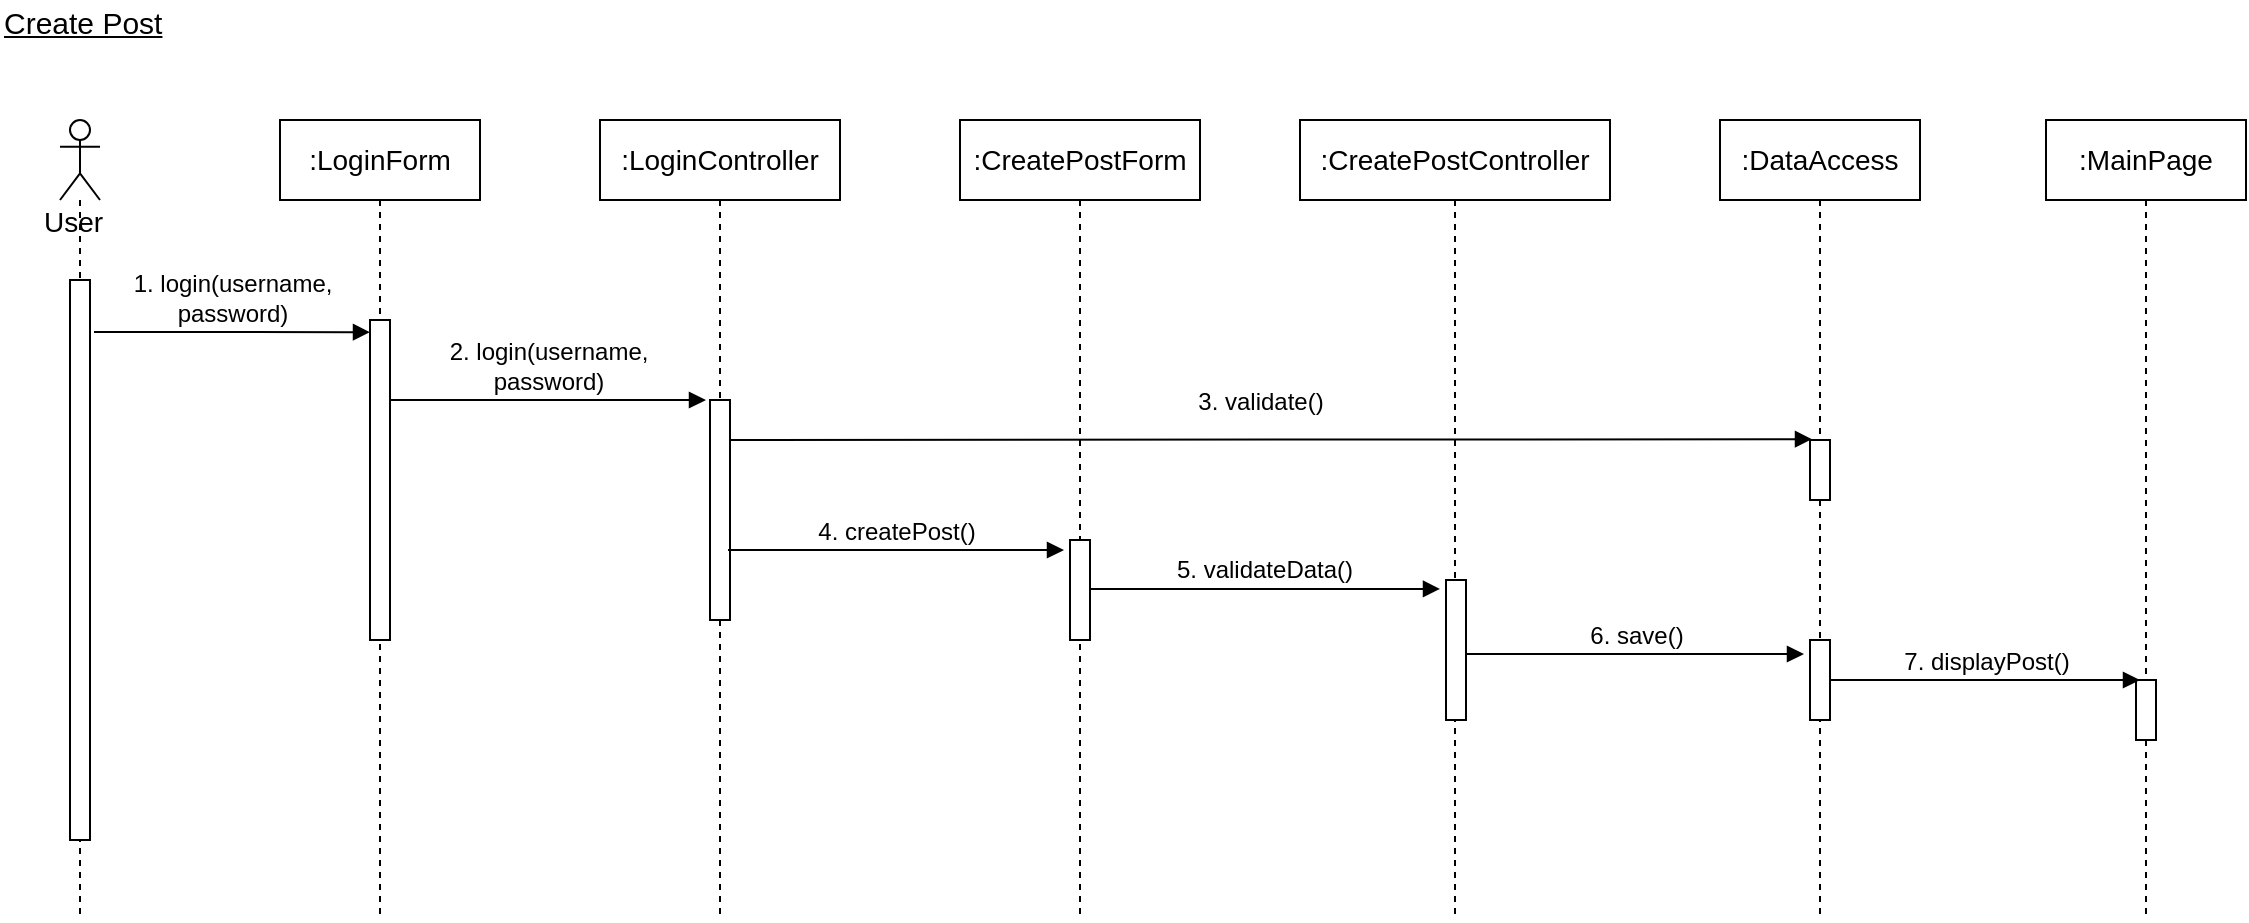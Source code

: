 <mxfile version="11.0.7" type="device"><diagram id="Og8amFv9EXyMhPTDee4O" name="Page-1"><mxGraphModel dx="868" dy="435" grid="1" gridSize="10" guides="1" tooltips="1" connect="1" arrows="1" fold="1" page="1" pageScale="1" pageWidth="850" pageHeight="1100" math="0" shadow="0"><root><mxCell id="0"/><mxCell id="1" parent="0"/><mxCell id="LG4KKo5_eYLAaKL0P1KD-1" value="&lt;font size=&quot;1&quot;&gt;&lt;u style=&quot;font-size: 15px&quot;&gt;Create Post&lt;/u&gt;&lt;/font&gt;" style="text;html=1;resizable=0;points=[];autosize=1;align=left;verticalAlign=top;spacingTop=-4;" vertex="1" parent="1"><mxGeometry x="40" y="20" width="90" height="20" as="geometry"/></mxCell><mxCell id="LG4KKo5_eYLAaKL0P1KD-2" value="" style="shape=umlLifeline;participant=umlActor;perimeter=lifelinePerimeter;whiteSpace=wrap;html=1;container=1;collapsible=0;recursiveResize=0;verticalAlign=top;spacingTop=36;labelBackgroundColor=#ffffff;outlineConnect=0;" vertex="1" parent="1"><mxGeometry x="70" y="80" width="20" height="400" as="geometry"/></mxCell><mxCell id="LG4KKo5_eYLAaKL0P1KD-11" value="" style="html=1;points=[];perimeter=orthogonalPerimeter;" vertex="1" parent="LG4KKo5_eYLAaKL0P1KD-2"><mxGeometry x="5" y="80" width="10" height="280" as="geometry"/></mxCell><mxCell id="LG4KKo5_eYLAaKL0P1KD-3" value="&lt;font style=&quot;font-size: 14px&quot;&gt;:LoginForm&lt;/font&gt;" style="shape=umlLifeline;perimeter=lifelinePerimeter;whiteSpace=wrap;html=1;container=1;collapsible=0;recursiveResize=0;outlineConnect=0;" vertex="1" parent="1"><mxGeometry x="180" y="80" width="100" height="400" as="geometry"/></mxCell><mxCell id="LG4KKo5_eYLAaKL0P1KD-12" value="" style="html=1;points=[];perimeter=orthogonalPerimeter;" vertex="1" parent="LG4KKo5_eYLAaKL0P1KD-3"><mxGeometry x="45" y="100" width="10" height="160" as="geometry"/></mxCell><mxCell id="LG4KKo5_eYLAaKL0P1KD-4" value="&lt;font style=&quot;font-size: 14px&quot;&gt;:LoginController&lt;/font&gt;" style="shape=umlLifeline;perimeter=lifelinePerimeter;whiteSpace=wrap;html=1;container=1;collapsible=0;recursiveResize=0;outlineConnect=0;" vertex="1" parent="1"><mxGeometry x="340" y="80" width="120" height="400" as="geometry"/></mxCell><mxCell id="LG4KKo5_eYLAaKL0P1KD-13" value="" style="html=1;points=[];perimeter=orthogonalPerimeter;" vertex="1" parent="LG4KKo5_eYLAaKL0P1KD-4"><mxGeometry x="55" y="140" width="10" height="110" as="geometry"/></mxCell><mxCell id="LG4KKo5_eYLAaKL0P1KD-5" value="&lt;font style=&quot;font-size: 14px&quot;&gt;:CreatePostForm&lt;/font&gt;" style="shape=umlLifeline;perimeter=lifelinePerimeter;whiteSpace=wrap;html=1;container=1;collapsible=0;recursiveResize=0;outlineConnect=0;" vertex="1" parent="1"><mxGeometry x="520" y="80" width="120" height="400" as="geometry"/></mxCell><mxCell id="LG4KKo5_eYLAaKL0P1KD-14" value="" style="html=1;points=[];perimeter=orthogonalPerimeter;" vertex="1" parent="LG4KKo5_eYLAaKL0P1KD-5"><mxGeometry x="55" y="210" width="10" height="50" as="geometry"/></mxCell><mxCell id="LG4KKo5_eYLAaKL0P1KD-6" value="&lt;font style=&quot;font-size: 14px&quot;&gt;:CreatePostController&lt;/font&gt;" style="shape=umlLifeline;perimeter=lifelinePerimeter;whiteSpace=wrap;html=1;container=1;collapsible=0;recursiveResize=0;outlineConnect=0;" vertex="1" parent="1"><mxGeometry x="690" y="80" width="155" height="400" as="geometry"/></mxCell><mxCell id="LG4KKo5_eYLAaKL0P1KD-15" value="" style="html=1;points=[];perimeter=orthogonalPerimeter;" vertex="1" parent="LG4KKo5_eYLAaKL0P1KD-6"><mxGeometry x="73" y="230" width="10" height="70" as="geometry"/></mxCell><mxCell id="LG4KKo5_eYLAaKL0P1KD-7" value="&lt;font style=&quot;font-size: 14px&quot;&gt;:DataAccess&lt;/font&gt;" style="shape=umlLifeline;perimeter=lifelinePerimeter;whiteSpace=wrap;html=1;container=1;collapsible=0;recursiveResize=0;outlineConnect=0;" vertex="1" parent="1"><mxGeometry x="900" y="80" width="100" height="400" as="geometry"/></mxCell><mxCell id="LG4KKo5_eYLAaKL0P1KD-16" value="" style="html=1;points=[];perimeter=orthogonalPerimeter;" vertex="1" parent="LG4KKo5_eYLAaKL0P1KD-7"><mxGeometry x="45" y="160" width="10" height="30" as="geometry"/></mxCell><mxCell id="LG4KKo5_eYLAaKL0P1KD-26" value="" style="html=1;points=[];perimeter=orthogonalPerimeter;" vertex="1" parent="LG4KKo5_eYLAaKL0P1KD-7"><mxGeometry x="45" y="260" width="10" height="40" as="geometry"/></mxCell><mxCell id="LG4KKo5_eYLAaKL0P1KD-8" value="&lt;font style=&quot;font-size: 14px&quot;&gt;:MainPage&lt;/font&gt;" style="shape=umlLifeline;perimeter=lifelinePerimeter;whiteSpace=wrap;html=1;container=1;collapsible=0;recursiveResize=0;outlineConnect=0;" vertex="1" parent="1"><mxGeometry x="1063" y="80" width="100" height="400" as="geometry"/></mxCell><mxCell id="LG4KKo5_eYLAaKL0P1KD-17" value="" style="html=1;points=[];perimeter=orthogonalPerimeter;" vertex="1" parent="LG4KKo5_eYLAaKL0P1KD-8"><mxGeometry x="45" y="280" width="10" height="30" as="geometry"/></mxCell><mxCell id="LG4KKo5_eYLAaKL0P1KD-9" value="&lt;font style=&quot;font-size: 14px&quot;&gt;User&lt;/font&gt;" style="text;html=1;resizable=0;points=[];autosize=1;align=left;verticalAlign=top;spacingTop=-4;" vertex="1" parent="1"><mxGeometry x="60" y="120" width="50" height="20" as="geometry"/></mxCell><mxCell id="LG4KKo5_eYLAaKL0P1KD-18" value="&lt;font style=&quot;font-size: 12px&quot;&gt;1. login(username,&lt;br&gt;password)&lt;/font&gt;" style="html=1;verticalAlign=bottom;endArrow=block;entryX=0;entryY=0.063;entryDx=0;entryDy=0;entryPerimeter=0;" edge="1" parent="1"><mxGeometry width="80" relative="1" as="geometry"><mxPoint x="87" y="186" as="sourcePoint"/><mxPoint x="225" y="186.08" as="targetPoint"/></mxGeometry></mxCell><mxCell id="LG4KKo5_eYLAaKL0P1KD-20" value="&lt;font style=&quot;font-size: 12px&quot;&gt;2. login(username,&lt;br&gt;password)&lt;/font&gt;" style="html=1;verticalAlign=bottom;endArrow=block;exitX=1;exitY=0.25;exitDx=0;exitDy=0;exitPerimeter=0;" edge="1" parent="1" source="LG4KKo5_eYLAaKL0P1KD-12"><mxGeometry width="80" relative="1" as="geometry"><mxPoint x="235" y="210" as="sourcePoint"/><mxPoint x="393" y="220" as="targetPoint"/></mxGeometry></mxCell><mxCell id="LG4KKo5_eYLAaKL0P1KD-21" value="&lt;font style=&quot;font-size: 12px&quot;&gt;3. validate()&lt;/font&gt;" style="html=1;verticalAlign=bottom;endArrow=block;entryX=0.1;entryY=-0.014;entryDx=0;entryDy=0;entryPerimeter=0;" edge="1" parent="1" target="LG4KKo5_eYLAaKL0P1KD-16"><mxGeometry x="-0.02" y="10" width="80" relative="1" as="geometry"><mxPoint x="405" y="240" as="sourcePoint"/><mxPoint x="930" y="240" as="targetPoint"/><mxPoint as="offset"/></mxGeometry></mxCell><mxCell id="LG4KKo5_eYLAaKL0P1KD-22" value="&lt;font style=&quot;font-size: 12px&quot;&gt;4. createPost()&lt;/font&gt;" style="html=1;verticalAlign=bottom;endArrow=block;" edge="1" parent="1"><mxGeometry width="80" relative="1" as="geometry"><mxPoint x="404" y="295" as="sourcePoint"/><mxPoint x="572" y="295" as="targetPoint"/></mxGeometry></mxCell><mxCell id="LG4KKo5_eYLAaKL0P1KD-25" value="&lt;font style=&quot;font-size: 12px&quot;&gt;5. validateData()&lt;/font&gt;" style="html=1;verticalAlign=bottom;endArrow=block;entryX=-0.3;entryY=0.064;entryDx=0;entryDy=0;entryPerimeter=0;" edge="1" parent="1" target="LG4KKo5_eYLAaKL0P1KD-15"><mxGeometry width="80" relative="1" as="geometry"><mxPoint x="585" y="314.5" as="sourcePoint"/><mxPoint x="665" y="314.5" as="targetPoint"/></mxGeometry></mxCell><mxCell id="LG4KKo5_eYLAaKL0P1KD-27" value="&lt;font style=&quot;font-size: 12px&quot;&gt;6. save()&lt;/font&gt;" style="html=1;verticalAlign=bottom;endArrow=block;entryX=-0.3;entryY=0.175;entryDx=0;entryDy=0;entryPerimeter=0;" edge="1" parent="1" target="LG4KKo5_eYLAaKL0P1KD-26"><mxGeometry width="80" relative="1" as="geometry"><mxPoint x="773" y="347" as="sourcePoint"/><mxPoint x="853" y="347" as="targetPoint"/></mxGeometry></mxCell><mxCell id="LG4KKo5_eYLAaKL0P1KD-28" value="&lt;font style=&quot;font-size: 12px&quot;&gt;7. displayPost()&lt;/font&gt;" style="html=1;verticalAlign=bottom;endArrow=block;entryX=0.2;entryY=0;entryDx=0;entryDy=0;entryPerimeter=0;" edge="1" parent="1" target="LG4KKo5_eYLAaKL0P1KD-17"><mxGeometry width="80" relative="1" as="geometry"><mxPoint x="955" y="360" as="sourcePoint"/><mxPoint x="1035" y="360" as="targetPoint"/></mxGeometry></mxCell></root></mxGraphModel></diagram></mxfile>